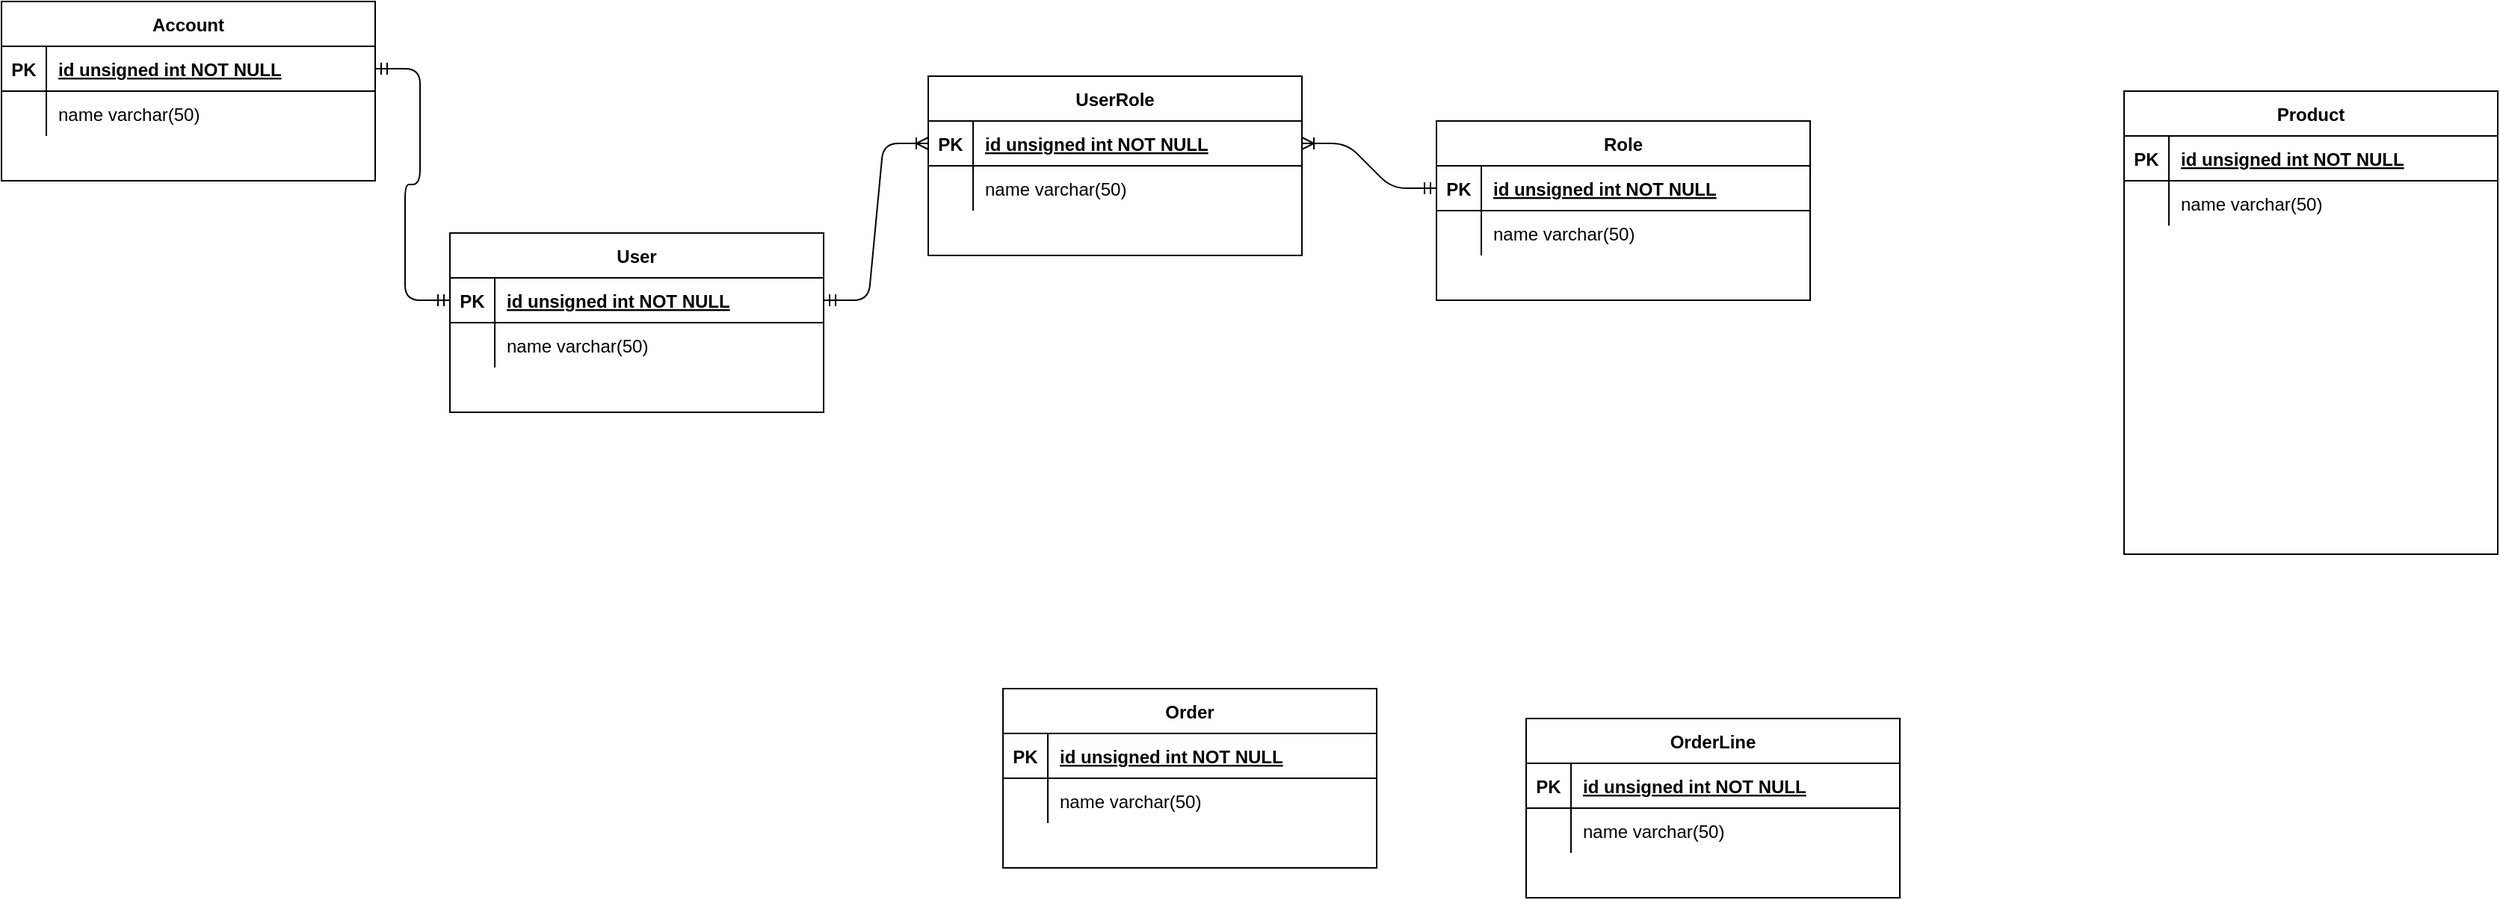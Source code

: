 <mxfile version="14.4.3" type="github">
  <diagram id="R2lEEEUBdFMjLlhIrx00" name="Page-1">
    <mxGraphModel dx="2071" dy="644" grid="1" gridSize="10" guides="1" tooltips="1" connect="1" arrows="1" fold="1" page="1" pageScale="1" pageWidth="850" pageHeight="1100" math="0" shadow="0" extFonts="Permanent Marker^https://fonts.googleapis.com/css?family=Permanent+Marker">
      <root>
        <mxCell id="0" />
        <mxCell id="1" parent="0" />
        <mxCell id="C-vyLk0tnHw3VtMMgP7b-23" value="Product" style="shape=table;startSize=30;container=1;collapsible=1;childLayout=tableLayout;fixedRows=1;rowLines=0;fontStyle=1;align=center;resizeLast=1;" parent="1" vertex="1">
          <mxGeometry x="730" y="110" width="250" height="310" as="geometry" />
        </mxCell>
        <mxCell id="C-vyLk0tnHw3VtMMgP7b-24" value="" style="shape=partialRectangle;collapsible=0;dropTarget=0;pointerEvents=0;fillColor=none;points=[[0,0.5],[1,0.5]];portConstraint=eastwest;top=0;left=0;right=0;bottom=1;" parent="C-vyLk0tnHw3VtMMgP7b-23" vertex="1">
          <mxGeometry y="30" width="250" height="30" as="geometry" />
        </mxCell>
        <mxCell id="C-vyLk0tnHw3VtMMgP7b-25" value="PK" style="shape=partialRectangle;overflow=hidden;connectable=0;fillColor=none;top=0;left=0;bottom=0;right=0;fontStyle=1;" parent="C-vyLk0tnHw3VtMMgP7b-24" vertex="1">
          <mxGeometry width="30" height="30" as="geometry" />
        </mxCell>
        <mxCell id="C-vyLk0tnHw3VtMMgP7b-26" value="id unsigned int NOT NULL " style="shape=partialRectangle;overflow=hidden;connectable=0;fillColor=none;top=0;left=0;bottom=0;right=0;align=left;spacingLeft=6;fontStyle=5;" parent="C-vyLk0tnHw3VtMMgP7b-24" vertex="1">
          <mxGeometry x="30" width="220" height="30" as="geometry" />
        </mxCell>
        <mxCell id="C-vyLk0tnHw3VtMMgP7b-27" value="" style="shape=partialRectangle;collapsible=0;dropTarget=0;pointerEvents=0;fillColor=none;points=[[0,0.5],[1,0.5]];portConstraint=eastwest;top=0;left=0;right=0;bottom=0;" parent="C-vyLk0tnHw3VtMMgP7b-23" vertex="1">
          <mxGeometry y="60" width="250" height="30" as="geometry" />
        </mxCell>
        <mxCell id="C-vyLk0tnHw3VtMMgP7b-28" value="" style="shape=partialRectangle;overflow=hidden;connectable=0;fillColor=none;top=0;left=0;bottom=0;right=0;" parent="C-vyLk0tnHw3VtMMgP7b-27" vertex="1">
          <mxGeometry width="30" height="30" as="geometry" />
        </mxCell>
        <mxCell id="C-vyLk0tnHw3VtMMgP7b-29" value="name varchar(50)" style="shape=partialRectangle;overflow=hidden;connectable=0;fillColor=none;top=0;left=0;bottom=0;right=0;align=left;spacingLeft=6;" parent="C-vyLk0tnHw3VtMMgP7b-27" vertex="1">
          <mxGeometry x="30" width="220" height="30" as="geometry" />
        </mxCell>
        <mxCell id="4aiAAD_T2L-muzBbfa5a-1" value="Account" style="shape=table;startSize=30;container=1;collapsible=1;childLayout=tableLayout;fixedRows=1;rowLines=0;fontStyle=1;align=center;resizeLast=1;" vertex="1" parent="1">
          <mxGeometry x="-690" y="50" width="250" height="120" as="geometry" />
        </mxCell>
        <mxCell id="4aiAAD_T2L-muzBbfa5a-2" value="" style="shape=partialRectangle;collapsible=0;dropTarget=0;pointerEvents=0;fillColor=none;points=[[0,0.5],[1,0.5]];portConstraint=eastwest;top=0;left=0;right=0;bottom=1;" vertex="1" parent="4aiAAD_T2L-muzBbfa5a-1">
          <mxGeometry y="30" width="250" height="30" as="geometry" />
        </mxCell>
        <mxCell id="4aiAAD_T2L-muzBbfa5a-3" value="PK" style="shape=partialRectangle;overflow=hidden;connectable=0;fillColor=none;top=0;left=0;bottom=0;right=0;fontStyle=1;" vertex="1" parent="4aiAAD_T2L-muzBbfa5a-2">
          <mxGeometry width="30" height="30" as="geometry" />
        </mxCell>
        <mxCell id="4aiAAD_T2L-muzBbfa5a-4" value="id unsigned int NOT NULL " style="shape=partialRectangle;overflow=hidden;connectable=0;fillColor=none;top=0;left=0;bottom=0;right=0;align=left;spacingLeft=6;fontStyle=5;" vertex="1" parent="4aiAAD_T2L-muzBbfa5a-2">
          <mxGeometry x="30" width="220" height="30" as="geometry" />
        </mxCell>
        <mxCell id="4aiAAD_T2L-muzBbfa5a-5" value="" style="shape=partialRectangle;collapsible=0;dropTarget=0;pointerEvents=0;fillColor=none;points=[[0,0.5],[1,0.5]];portConstraint=eastwest;top=0;left=0;right=0;bottom=0;" vertex="1" parent="4aiAAD_T2L-muzBbfa5a-1">
          <mxGeometry y="60" width="250" height="30" as="geometry" />
        </mxCell>
        <mxCell id="4aiAAD_T2L-muzBbfa5a-6" value="" style="shape=partialRectangle;overflow=hidden;connectable=0;fillColor=none;top=0;left=0;bottom=0;right=0;" vertex="1" parent="4aiAAD_T2L-muzBbfa5a-5">
          <mxGeometry width="30" height="30" as="geometry" />
        </mxCell>
        <mxCell id="4aiAAD_T2L-muzBbfa5a-7" value="name varchar(50)" style="shape=partialRectangle;overflow=hidden;connectable=0;fillColor=none;top=0;left=0;bottom=0;right=0;align=left;spacingLeft=6;" vertex="1" parent="4aiAAD_T2L-muzBbfa5a-5">
          <mxGeometry x="30" width="220" height="30" as="geometry" />
        </mxCell>
        <mxCell id="4aiAAD_T2L-muzBbfa5a-9" value="User" style="shape=table;startSize=30;container=1;collapsible=1;childLayout=tableLayout;fixedRows=1;rowLines=0;fontStyle=1;align=center;resizeLast=1;" vertex="1" parent="1">
          <mxGeometry x="-390" y="205" width="250" height="120" as="geometry" />
        </mxCell>
        <mxCell id="4aiAAD_T2L-muzBbfa5a-10" value="" style="shape=partialRectangle;collapsible=0;dropTarget=0;pointerEvents=0;fillColor=none;points=[[0,0.5],[1,0.5]];portConstraint=eastwest;top=0;left=0;right=0;bottom=1;" vertex="1" parent="4aiAAD_T2L-muzBbfa5a-9">
          <mxGeometry y="30" width="250" height="30" as="geometry" />
        </mxCell>
        <mxCell id="4aiAAD_T2L-muzBbfa5a-11" value="PK" style="shape=partialRectangle;overflow=hidden;connectable=0;fillColor=none;top=0;left=0;bottom=0;right=0;fontStyle=1;" vertex="1" parent="4aiAAD_T2L-muzBbfa5a-10">
          <mxGeometry width="30" height="30" as="geometry" />
        </mxCell>
        <mxCell id="4aiAAD_T2L-muzBbfa5a-12" value="id unsigned int NOT NULL " style="shape=partialRectangle;overflow=hidden;connectable=0;fillColor=none;top=0;left=0;bottom=0;right=0;align=left;spacingLeft=6;fontStyle=5;" vertex="1" parent="4aiAAD_T2L-muzBbfa5a-10">
          <mxGeometry x="30" width="220" height="30" as="geometry" />
        </mxCell>
        <mxCell id="4aiAAD_T2L-muzBbfa5a-13" value="" style="shape=partialRectangle;collapsible=0;dropTarget=0;pointerEvents=0;fillColor=none;points=[[0,0.5],[1,0.5]];portConstraint=eastwest;top=0;left=0;right=0;bottom=0;" vertex="1" parent="4aiAAD_T2L-muzBbfa5a-9">
          <mxGeometry y="60" width="250" height="30" as="geometry" />
        </mxCell>
        <mxCell id="4aiAAD_T2L-muzBbfa5a-14" value="" style="shape=partialRectangle;overflow=hidden;connectable=0;fillColor=none;top=0;left=0;bottom=0;right=0;" vertex="1" parent="4aiAAD_T2L-muzBbfa5a-13">
          <mxGeometry width="30" height="30" as="geometry" />
        </mxCell>
        <mxCell id="4aiAAD_T2L-muzBbfa5a-15" value="name varchar(50)" style="shape=partialRectangle;overflow=hidden;connectable=0;fillColor=none;top=0;left=0;bottom=0;right=0;align=left;spacingLeft=6;" vertex="1" parent="4aiAAD_T2L-muzBbfa5a-13">
          <mxGeometry x="30" width="220" height="30" as="geometry" />
        </mxCell>
        <mxCell id="4aiAAD_T2L-muzBbfa5a-16" value="Role" style="shape=table;startSize=30;container=1;collapsible=1;childLayout=tableLayout;fixedRows=1;rowLines=0;fontStyle=1;align=center;resizeLast=1;" vertex="1" parent="1">
          <mxGeometry x="270" y="130" width="250" height="120" as="geometry" />
        </mxCell>
        <mxCell id="4aiAAD_T2L-muzBbfa5a-17" value="" style="shape=partialRectangle;collapsible=0;dropTarget=0;pointerEvents=0;fillColor=none;points=[[0,0.5],[1,0.5]];portConstraint=eastwest;top=0;left=0;right=0;bottom=1;" vertex="1" parent="4aiAAD_T2L-muzBbfa5a-16">
          <mxGeometry y="30" width="250" height="30" as="geometry" />
        </mxCell>
        <mxCell id="4aiAAD_T2L-muzBbfa5a-18" value="PK" style="shape=partialRectangle;overflow=hidden;connectable=0;fillColor=none;top=0;left=0;bottom=0;right=0;fontStyle=1;" vertex="1" parent="4aiAAD_T2L-muzBbfa5a-17">
          <mxGeometry width="30" height="30" as="geometry" />
        </mxCell>
        <mxCell id="4aiAAD_T2L-muzBbfa5a-19" value="id unsigned int NOT NULL " style="shape=partialRectangle;overflow=hidden;connectable=0;fillColor=none;top=0;left=0;bottom=0;right=0;align=left;spacingLeft=6;fontStyle=5;" vertex="1" parent="4aiAAD_T2L-muzBbfa5a-17">
          <mxGeometry x="30" width="220" height="30" as="geometry" />
        </mxCell>
        <mxCell id="4aiAAD_T2L-muzBbfa5a-20" value="" style="shape=partialRectangle;collapsible=0;dropTarget=0;pointerEvents=0;fillColor=none;points=[[0,0.5],[1,0.5]];portConstraint=eastwest;top=0;left=0;right=0;bottom=0;" vertex="1" parent="4aiAAD_T2L-muzBbfa5a-16">
          <mxGeometry y="60" width="250" height="30" as="geometry" />
        </mxCell>
        <mxCell id="4aiAAD_T2L-muzBbfa5a-21" value="" style="shape=partialRectangle;overflow=hidden;connectable=0;fillColor=none;top=0;left=0;bottom=0;right=0;" vertex="1" parent="4aiAAD_T2L-muzBbfa5a-20">
          <mxGeometry width="30" height="30" as="geometry" />
        </mxCell>
        <mxCell id="4aiAAD_T2L-muzBbfa5a-22" value="name varchar(50)" style="shape=partialRectangle;overflow=hidden;connectable=0;fillColor=none;top=0;left=0;bottom=0;right=0;align=left;spacingLeft=6;" vertex="1" parent="4aiAAD_T2L-muzBbfa5a-20">
          <mxGeometry x="30" width="220" height="30" as="geometry" />
        </mxCell>
        <mxCell id="4aiAAD_T2L-muzBbfa5a-23" value="UserRole" style="shape=table;startSize=30;container=1;collapsible=1;childLayout=tableLayout;fixedRows=1;rowLines=0;fontStyle=1;align=center;resizeLast=1;" vertex="1" parent="1">
          <mxGeometry x="-70" y="100" width="250" height="120" as="geometry" />
        </mxCell>
        <mxCell id="4aiAAD_T2L-muzBbfa5a-24" value="" style="shape=partialRectangle;collapsible=0;dropTarget=0;pointerEvents=0;fillColor=none;points=[[0,0.5],[1,0.5]];portConstraint=eastwest;top=0;left=0;right=0;bottom=1;" vertex="1" parent="4aiAAD_T2L-muzBbfa5a-23">
          <mxGeometry y="30" width="250" height="30" as="geometry" />
        </mxCell>
        <mxCell id="4aiAAD_T2L-muzBbfa5a-25" value="PK" style="shape=partialRectangle;overflow=hidden;connectable=0;fillColor=none;top=0;left=0;bottom=0;right=0;fontStyle=1;" vertex="1" parent="4aiAAD_T2L-muzBbfa5a-24">
          <mxGeometry width="30" height="30" as="geometry" />
        </mxCell>
        <mxCell id="4aiAAD_T2L-muzBbfa5a-26" value="id unsigned int NOT NULL " style="shape=partialRectangle;overflow=hidden;connectable=0;fillColor=none;top=0;left=0;bottom=0;right=0;align=left;spacingLeft=6;fontStyle=5;" vertex="1" parent="4aiAAD_T2L-muzBbfa5a-24">
          <mxGeometry x="30" width="220" height="30" as="geometry" />
        </mxCell>
        <mxCell id="4aiAAD_T2L-muzBbfa5a-27" value="" style="shape=partialRectangle;collapsible=0;dropTarget=0;pointerEvents=0;fillColor=none;points=[[0,0.5],[1,0.5]];portConstraint=eastwest;top=0;left=0;right=0;bottom=0;" vertex="1" parent="4aiAAD_T2L-muzBbfa5a-23">
          <mxGeometry y="60" width="250" height="30" as="geometry" />
        </mxCell>
        <mxCell id="4aiAAD_T2L-muzBbfa5a-28" value="" style="shape=partialRectangle;overflow=hidden;connectable=0;fillColor=none;top=0;left=0;bottom=0;right=0;" vertex="1" parent="4aiAAD_T2L-muzBbfa5a-27">
          <mxGeometry width="30" height="30" as="geometry" />
        </mxCell>
        <mxCell id="4aiAAD_T2L-muzBbfa5a-29" value="name varchar(50)" style="shape=partialRectangle;overflow=hidden;connectable=0;fillColor=none;top=0;left=0;bottom=0;right=0;align=left;spacingLeft=6;" vertex="1" parent="4aiAAD_T2L-muzBbfa5a-27">
          <mxGeometry x="30" width="220" height="30" as="geometry" />
        </mxCell>
        <mxCell id="4aiAAD_T2L-muzBbfa5a-30" value="Order" style="shape=table;startSize=30;container=1;collapsible=1;childLayout=tableLayout;fixedRows=1;rowLines=0;fontStyle=1;align=center;resizeLast=1;" vertex="1" parent="1">
          <mxGeometry x="-20" y="510" width="250" height="120" as="geometry" />
        </mxCell>
        <mxCell id="4aiAAD_T2L-muzBbfa5a-31" value="" style="shape=partialRectangle;collapsible=0;dropTarget=0;pointerEvents=0;fillColor=none;points=[[0,0.5],[1,0.5]];portConstraint=eastwest;top=0;left=0;right=0;bottom=1;" vertex="1" parent="4aiAAD_T2L-muzBbfa5a-30">
          <mxGeometry y="30" width="250" height="30" as="geometry" />
        </mxCell>
        <mxCell id="4aiAAD_T2L-muzBbfa5a-32" value="PK" style="shape=partialRectangle;overflow=hidden;connectable=0;fillColor=none;top=0;left=0;bottom=0;right=0;fontStyle=1;" vertex="1" parent="4aiAAD_T2L-muzBbfa5a-31">
          <mxGeometry width="30" height="30" as="geometry" />
        </mxCell>
        <mxCell id="4aiAAD_T2L-muzBbfa5a-33" value="id unsigned int NOT NULL " style="shape=partialRectangle;overflow=hidden;connectable=0;fillColor=none;top=0;left=0;bottom=0;right=0;align=left;spacingLeft=6;fontStyle=5;" vertex="1" parent="4aiAAD_T2L-muzBbfa5a-31">
          <mxGeometry x="30" width="220" height="30" as="geometry" />
        </mxCell>
        <mxCell id="4aiAAD_T2L-muzBbfa5a-34" value="" style="shape=partialRectangle;collapsible=0;dropTarget=0;pointerEvents=0;fillColor=none;points=[[0,0.5],[1,0.5]];portConstraint=eastwest;top=0;left=0;right=0;bottom=0;" vertex="1" parent="4aiAAD_T2L-muzBbfa5a-30">
          <mxGeometry y="60" width="250" height="30" as="geometry" />
        </mxCell>
        <mxCell id="4aiAAD_T2L-muzBbfa5a-35" value="" style="shape=partialRectangle;overflow=hidden;connectable=0;fillColor=none;top=0;left=0;bottom=0;right=0;" vertex="1" parent="4aiAAD_T2L-muzBbfa5a-34">
          <mxGeometry width="30" height="30" as="geometry" />
        </mxCell>
        <mxCell id="4aiAAD_T2L-muzBbfa5a-36" value="name varchar(50)" style="shape=partialRectangle;overflow=hidden;connectable=0;fillColor=none;top=0;left=0;bottom=0;right=0;align=left;spacingLeft=6;" vertex="1" parent="4aiAAD_T2L-muzBbfa5a-34">
          <mxGeometry x="30" width="220" height="30" as="geometry" />
        </mxCell>
        <mxCell id="4aiAAD_T2L-muzBbfa5a-37" value="OrderLine" style="shape=table;startSize=30;container=1;collapsible=1;childLayout=tableLayout;fixedRows=1;rowLines=0;fontStyle=1;align=center;resizeLast=1;" vertex="1" parent="1">
          <mxGeometry x="330" y="530" width="250" height="120" as="geometry" />
        </mxCell>
        <mxCell id="4aiAAD_T2L-muzBbfa5a-38" value="" style="shape=partialRectangle;collapsible=0;dropTarget=0;pointerEvents=0;fillColor=none;points=[[0,0.5],[1,0.5]];portConstraint=eastwest;top=0;left=0;right=0;bottom=1;" vertex="1" parent="4aiAAD_T2L-muzBbfa5a-37">
          <mxGeometry y="30" width="250" height="30" as="geometry" />
        </mxCell>
        <mxCell id="4aiAAD_T2L-muzBbfa5a-39" value="PK" style="shape=partialRectangle;overflow=hidden;connectable=0;fillColor=none;top=0;left=0;bottom=0;right=0;fontStyle=1;" vertex="1" parent="4aiAAD_T2L-muzBbfa5a-38">
          <mxGeometry width="30" height="30" as="geometry" />
        </mxCell>
        <mxCell id="4aiAAD_T2L-muzBbfa5a-40" value="id unsigned int NOT NULL " style="shape=partialRectangle;overflow=hidden;connectable=0;fillColor=none;top=0;left=0;bottom=0;right=0;align=left;spacingLeft=6;fontStyle=5;" vertex="1" parent="4aiAAD_T2L-muzBbfa5a-38">
          <mxGeometry x="30" width="220" height="30" as="geometry" />
        </mxCell>
        <mxCell id="4aiAAD_T2L-muzBbfa5a-41" value="" style="shape=partialRectangle;collapsible=0;dropTarget=0;pointerEvents=0;fillColor=none;points=[[0,0.5],[1,0.5]];portConstraint=eastwest;top=0;left=0;right=0;bottom=0;" vertex="1" parent="4aiAAD_T2L-muzBbfa5a-37">
          <mxGeometry y="60" width="250" height="30" as="geometry" />
        </mxCell>
        <mxCell id="4aiAAD_T2L-muzBbfa5a-42" value="" style="shape=partialRectangle;overflow=hidden;connectable=0;fillColor=none;top=0;left=0;bottom=0;right=0;" vertex="1" parent="4aiAAD_T2L-muzBbfa5a-41">
          <mxGeometry width="30" height="30" as="geometry" />
        </mxCell>
        <mxCell id="4aiAAD_T2L-muzBbfa5a-43" value="name varchar(50)" style="shape=partialRectangle;overflow=hidden;connectable=0;fillColor=none;top=0;left=0;bottom=0;right=0;align=left;spacingLeft=6;" vertex="1" parent="4aiAAD_T2L-muzBbfa5a-41">
          <mxGeometry x="30" width="220" height="30" as="geometry" />
        </mxCell>
        <mxCell id="4aiAAD_T2L-muzBbfa5a-44" value="" style="edgeStyle=entityRelationEdgeStyle;fontSize=12;html=1;endArrow=ERmandOne;startArrow=ERmandOne;exitX=1;exitY=0.5;exitDx=0;exitDy=0;entryX=0;entryY=0.5;entryDx=0;entryDy=0;" edge="1" parent="1" source="4aiAAD_T2L-muzBbfa5a-2" target="4aiAAD_T2L-muzBbfa5a-10">
          <mxGeometry width="100" height="100" relative="1" as="geometry">
            <mxPoint x="-480" y="470" as="sourcePoint" />
            <mxPoint x="-380" y="370" as="targetPoint" />
          </mxGeometry>
        </mxCell>
        <mxCell id="4aiAAD_T2L-muzBbfa5a-46" value="" style="edgeStyle=entityRelationEdgeStyle;fontSize=12;html=1;endArrow=ERoneToMany;startArrow=ERmandOne;entryX=0;entryY=0.5;entryDx=0;entryDy=0;exitX=1;exitY=0.5;exitDx=0;exitDy=0;" edge="1" parent="1" source="4aiAAD_T2L-muzBbfa5a-10" target="4aiAAD_T2L-muzBbfa5a-24">
          <mxGeometry width="100" height="100" relative="1" as="geometry">
            <mxPoint x="-150" y="130" as="sourcePoint" />
            <mxPoint x="260" y="250" as="targetPoint" />
          </mxGeometry>
        </mxCell>
        <mxCell id="4aiAAD_T2L-muzBbfa5a-47" value="" style="edgeStyle=entityRelationEdgeStyle;fontSize=12;html=1;endArrow=ERoneToMany;startArrow=ERmandOne;entryX=1;entryY=0.5;entryDx=0;entryDy=0;exitX=0;exitY=0.5;exitDx=0;exitDy=0;" edge="1" parent="1" source="4aiAAD_T2L-muzBbfa5a-17" target="4aiAAD_T2L-muzBbfa5a-24">
          <mxGeometry width="100" height="100" relative="1" as="geometry">
            <mxPoint x="280" y="280" as="sourcePoint" />
            <mxPoint x="140" y="395" as="targetPoint" />
          </mxGeometry>
        </mxCell>
      </root>
    </mxGraphModel>
  </diagram>
</mxfile>
